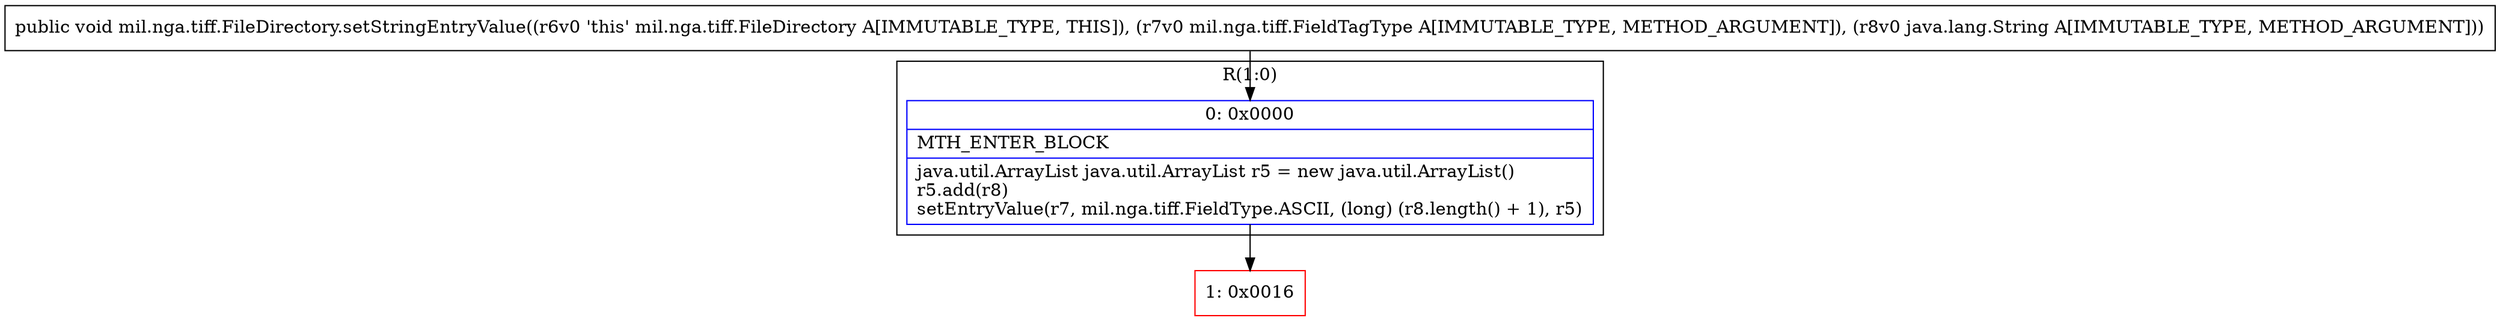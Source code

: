 digraph "CFG formil.nga.tiff.FileDirectory.setStringEntryValue(Lmil\/nga\/tiff\/FieldTagType;Ljava\/lang\/String;)V" {
subgraph cluster_Region_186661119 {
label = "R(1:0)";
node [shape=record,color=blue];
Node_0 [shape=record,label="{0\:\ 0x0000|MTH_ENTER_BLOCK\l|java.util.ArrayList java.util.ArrayList r5 = new java.util.ArrayList()\lr5.add(r8)\lsetEntryValue(r7, mil.nga.tiff.FieldType.ASCII, (long) (r8.length() + 1), r5)\l}"];
}
Node_1 [shape=record,color=red,label="{1\:\ 0x0016}"];
MethodNode[shape=record,label="{public void mil.nga.tiff.FileDirectory.setStringEntryValue((r6v0 'this' mil.nga.tiff.FileDirectory A[IMMUTABLE_TYPE, THIS]), (r7v0 mil.nga.tiff.FieldTagType A[IMMUTABLE_TYPE, METHOD_ARGUMENT]), (r8v0 java.lang.String A[IMMUTABLE_TYPE, METHOD_ARGUMENT])) }"];
MethodNode -> Node_0;
Node_0 -> Node_1;
}

